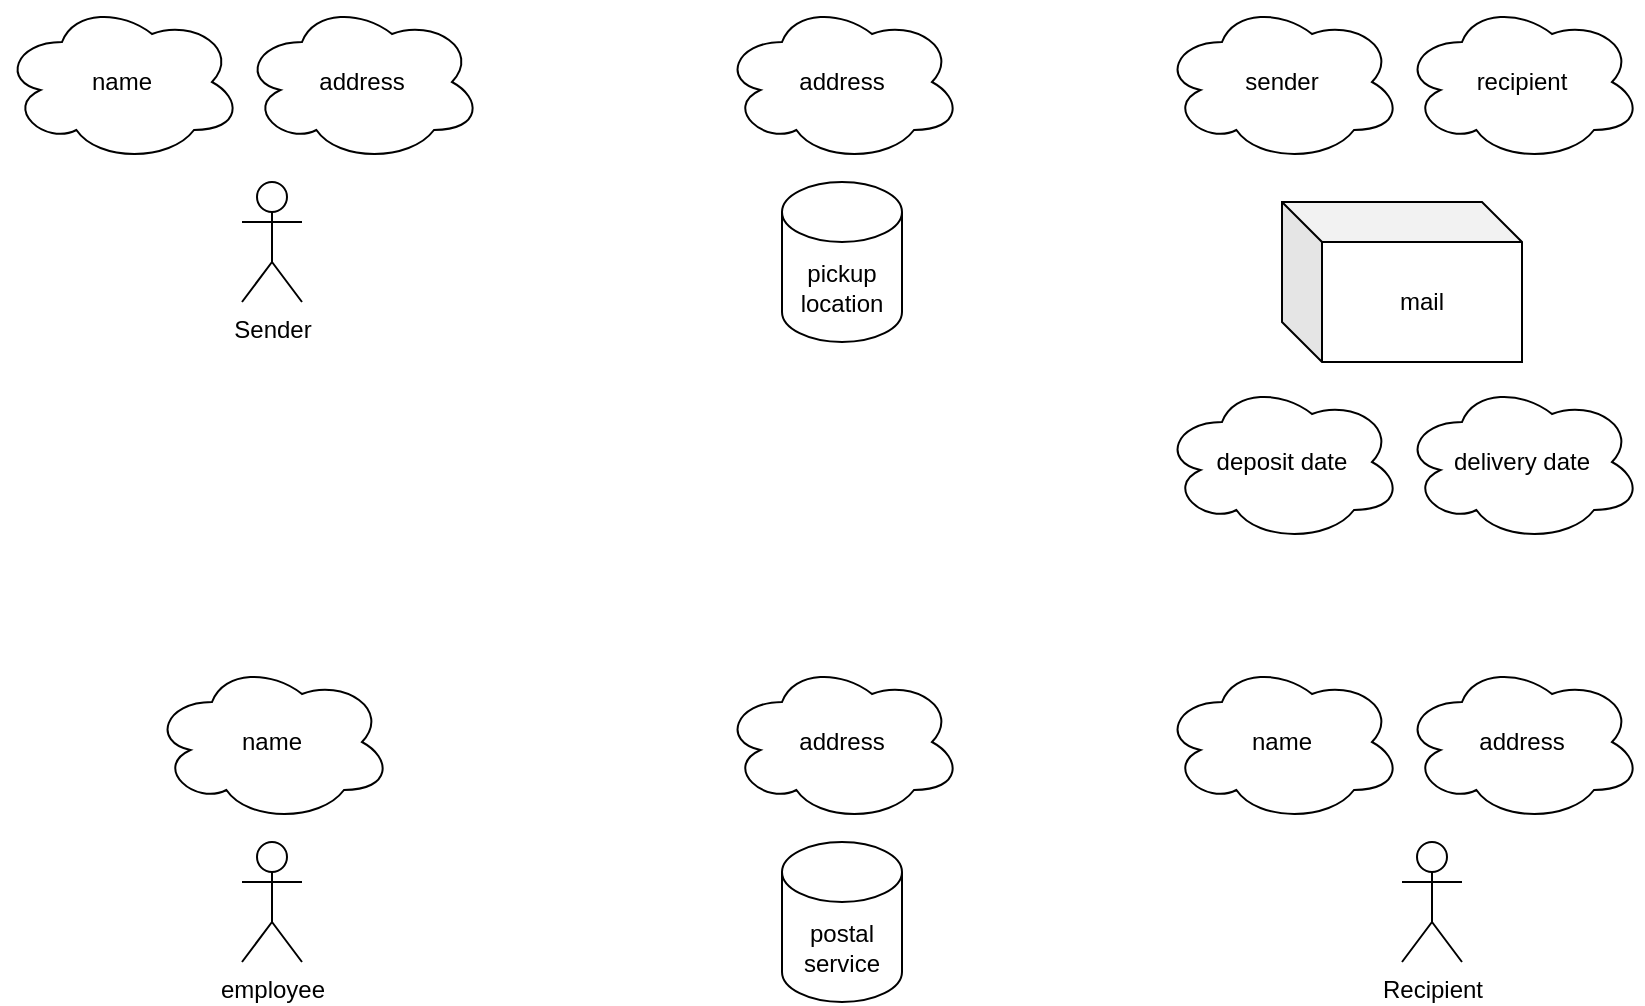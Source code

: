 <mxfile version="13.8.9-1" type="github" pages="4">
  <diagram id="LFKG02EbW1PIi07xq6A1" name="Cloud Diagram">
    <mxGraphModel dx="1140" dy="634" grid="1" gridSize="10" guides="1" tooltips="1" connect="1" arrows="1" fold="1" page="1" pageScale="1" pageWidth="827" pageHeight="1169" math="0" shadow="0">
      <root>
        <mxCell id="0" />
        <mxCell id="1" parent="0" />
        <mxCell id="Ly_T5sT3HDvbLdd6PTpU-17" value="deposit date" style="ellipse;shape=cloud;whiteSpace=wrap;html=1;" parent="1" vertex="1">
          <mxGeometry x="580" y="250" width="120" height="80" as="geometry" />
        </mxCell>
        <mxCell id="Ly_T5sT3HDvbLdd6PTpU-18" value="delivery date" style="ellipse;shape=cloud;whiteSpace=wrap;html=1;" parent="1" vertex="1">
          <mxGeometry x="700" y="250" width="120" height="80" as="geometry" />
        </mxCell>
        <mxCell id="Ly_T5sT3HDvbLdd6PTpU-1" value="Sender" style="shape=umlActor;verticalLabelPosition=bottom;verticalAlign=top;html=1;outlineConnect=0;" parent="1" vertex="1">
          <mxGeometry x="120" y="150" width="30" height="60" as="geometry" />
        </mxCell>
        <mxCell id="Ly_T5sT3HDvbLdd6PTpU-2" value="name" style="ellipse;shape=cloud;whiteSpace=wrap;html=1;" parent="1" vertex="1">
          <mxGeometry y="60" width="120" height="80" as="geometry" />
        </mxCell>
        <mxCell id="Ly_T5sT3HDvbLdd6PTpU-3" value="address" style="ellipse;shape=cloud;whiteSpace=wrap;html=1;" parent="1" vertex="1">
          <mxGeometry x="120" y="60" width="120" height="80" as="geometry" />
        </mxCell>
        <mxCell id="Ly_T5sT3HDvbLdd6PTpU-7" value="Recipient" style="shape=umlActor;verticalLabelPosition=bottom;verticalAlign=top;html=1;outlineConnect=0;" parent="1" vertex="1">
          <mxGeometry x="700" y="480" width="30" height="60" as="geometry" />
        </mxCell>
        <mxCell id="Ly_T5sT3HDvbLdd6PTpU-8" value="name" style="ellipse;shape=cloud;whiteSpace=wrap;html=1;" parent="1" vertex="1">
          <mxGeometry x="580" y="390" width="120" height="80" as="geometry" />
        </mxCell>
        <mxCell id="Ly_T5sT3HDvbLdd6PTpU-9" value="address" style="ellipse;shape=cloud;whiteSpace=wrap;html=1;" parent="1" vertex="1">
          <mxGeometry x="700" y="390" width="120" height="80" as="geometry" />
        </mxCell>
        <mxCell id="Ly_T5sT3HDvbLdd6PTpU-12" value="address" style="ellipse;shape=cloud;whiteSpace=wrap;html=1;" parent="1" vertex="1">
          <mxGeometry x="360" y="60" width="120" height="80" as="geometry" />
        </mxCell>
        <mxCell id="Ly_T5sT3HDvbLdd6PTpU-13" value="mail" style="shape=cube;whiteSpace=wrap;html=1;boundedLbl=1;backgroundOutline=1;darkOpacity=0.05;darkOpacity2=0.1;" parent="1" vertex="1">
          <mxGeometry x="640" y="160" width="120" height="80" as="geometry" />
        </mxCell>
        <mxCell id="Ly_T5sT3HDvbLdd6PTpU-14" value="pickup location" style="shape=cylinder3;whiteSpace=wrap;html=1;boundedLbl=1;backgroundOutline=1;size=15;" parent="1" vertex="1">
          <mxGeometry x="390" y="150" width="60" height="80" as="geometry" />
        </mxCell>
        <mxCell id="Ly_T5sT3HDvbLdd6PTpU-15" value="sender" style="ellipse;shape=cloud;whiteSpace=wrap;html=1;" parent="1" vertex="1">
          <mxGeometry x="580" y="60" width="120" height="80" as="geometry" />
        </mxCell>
        <mxCell id="Ly_T5sT3HDvbLdd6PTpU-16" value="recipient" style="ellipse;shape=cloud;whiteSpace=wrap;html=1;" parent="1" vertex="1">
          <mxGeometry x="700" y="60" width="120" height="80" as="geometry" />
        </mxCell>
        <mxCell id="Ly_T5sT3HDvbLdd6PTpU-19" value="employee" style="shape=umlActor;verticalLabelPosition=bottom;verticalAlign=top;html=1;outlineConnect=0;" parent="1" vertex="1">
          <mxGeometry x="120" y="480" width="30" height="60" as="geometry" />
        </mxCell>
        <mxCell id="Ly_T5sT3HDvbLdd6PTpU-20" value="name" style="ellipse;shape=cloud;whiteSpace=wrap;html=1;" parent="1" vertex="1">
          <mxGeometry x="75" y="390" width="120" height="80" as="geometry" />
        </mxCell>
        <mxCell id="Ly_T5sT3HDvbLdd6PTpU-22" value="address" style="ellipse;shape=cloud;whiteSpace=wrap;html=1;" parent="1" vertex="1">
          <mxGeometry x="360" y="390" width="120" height="80" as="geometry" />
        </mxCell>
        <mxCell id="Ly_T5sT3HDvbLdd6PTpU-23" value="postal service" style="shape=cylinder3;whiteSpace=wrap;html=1;boundedLbl=1;backgroundOutline=1;size=15;" parent="1" vertex="1">
          <mxGeometry x="390" y="480" width="60" height="80" as="geometry" />
        </mxCell>
      </root>
    </mxGraphModel>
  </diagram>
  <diagram id="4dhWUopOsUAN5zpqbFa9" name="ER Diagram">
    <mxGraphModel dx="1140" dy="634" grid="1" gridSize="10" guides="1" tooltips="1" connect="1" arrows="1" fold="1" page="1" pageScale="1" pageWidth="827" pageHeight="1169" math="0" shadow="0">
      <root>
        <mxCell id="4PPHwOAnZ3p8S3xTfAcW-0" />
        <mxCell id="4PPHwOAnZ3p8S3xTfAcW-1" parent="4PPHwOAnZ3p8S3xTfAcW-0" />
        <mxCell id="jx6i1n9BOD9VuqsUGPUM-1" style="edgeStyle=orthogonalEdgeStyle;rounded=0;orthogonalLoop=1;jettySize=auto;html=1;exitX=1;exitY=0.5;exitDx=0;exitDy=0;entryX=0;entryY=0.5;entryDx=0;entryDy=0;endArrow=ERzeroToMany;endFill=1;startArrow=ERone;startFill=0;" edge="1" parent="4PPHwOAnZ3p8S3xTfAcW-1" source="lXSWq2RHrjNMWiI0yRhY-18" target="lXSWq2RHrjNMWiI0yRhY-20">
          <mxGeometry relative="1" as="geometry" />
        </mxCell>
        <mxCell id="jx6i1n9BOD9VuqsUGPUM-4" style="edgeStyle=orthogonalEdgeStyle;rounded=0;orthogonalLoop=1;jettySize=auto;html=1;exitX=1;exitY=0.5;exitDx=0;exitDy=0;entryX=0;entryY=0.5;entryDx=0;entryDy=0;endArrow=ERzeroToMany;endFill=1;" edge="1" parent="4PPHwOAnZ3p8S3xTfAcW-1" source="jx6i1n9BOD9VuqsUGPUM-5" target="lXSWq2RHrjNMWiI0yRhY-19">
          <mxGeometry relative="1" as="geometry" />
        </mxCell>
        <mxCell id="lXSWq2RHrjNMWiI0yRhY-18" value="sender" style="rounded=1;whiteSpace=wrap;html=1;" vertex="1" parent="4PPHwOAnZ3p8S3xTfAcW-1">
          <mxGeometry x="49" y="80" width="120" height="60" as="geometry" />
        </mxCell>
        <mxCell id="lXSWq2RHrjNMWiI0yRhY-19" value="pickup location" style="rounded=1;whiteSpace=wrap;html=1;" vertex="1" parent="4PPHwOAnZ3p8S3xTfAcW-1">
          <mxGeometry x="369" y="190" width="120" height="60" as="geometry" />
        </mxCell>
        <mxCell id="lXSWq2RHrjNMWiI0yRhY-20" value="mail" style="rounded=1;whiteSpace=wrap;html=1;" vertex="1" parent="4PPHwOAnZ3p8S3xTfAcW-1">
          <mxGeometry x="369" y="80" width="120" height="60" as="geometry" />
        </mxCell>
        <mxCell id="jx6i1n9BOD9VuqsUGPUM-7" style="edgeStyle=orthogonalEdgeStyle;rounded=0;orthogonalLoop=1;jettySize=auto;html=1;exitX=0;exitY=0.5;exitDx=0;exitDy=0;entryX=1;entryY=0.5;entryDx=0;entryDy=0;endArrow=ERzeroToMany;endFill=1;startArrow=ERoneToMany;startFill=0;" edge="1" parent="4PPHwOAnZ3p8S3xTfAcW-1" source="lXSWq2RHrjNMWiI0yRhY-21" target="lXSWq2RHrjNMWiI0yRhY-19">
          <mxGeometry relative="1" as="geometry" />
        </mxCell>
        <mxCell id="jx6i1n9BOD9VuqsUGPUM-12" style="edgeStyle=orthogonalEdgeStyle;rounded=0;orthogonalLoop=1;jettySize=auto;html=1;exitX=0.5;exitY=1;exitDx=0;exitDy=0;entryX=0.5;entryY=1;entryDx=0;entryDy=0;endArrow=ERzeroToMany;endFill=1;startArrow=ERoneToMany;startFill=0;" edge="1" parent="4PPHwOAnZ3p8S3xTfAcW-1" source="lXSWq2RHrjNMWiI0yRhY-21" target="lXSWq2RHrjNMWiI0yRhY-22">
          <mxGeometry relative="1" as="geometry" />
        </mxCell>
        <mxCell id="lXSWq2RHrjNMWiI0yRhY-21" value="employee" style="rounded=1;whiteSpace=wrap;html=1;" vertex="1" parent="4PPHwOAnZ3p8S3xTfAcW-1">
          <mxGeometry x="689" y="190" width="120" height="60" as="geometry" />
        </mxCell>
        <mxCell id="lXSWq2RHrjNMWiI0yRhY-22" value="postal service" style="rounded=1;whiteSpace=wrap;html=1;" vertex="1" parent="4PPHwOAnZ3p8S3xTfAcW-1">
          <mxGeometry x="369" y="340" width="120" height="60" as="geometry" />
        </mxCell>
        <mxCell id="lXSWq2RHrjNMWiI0yRhY-23" value="recipient" style="rounded=1;whiteSpace=wrap;html=1;" vertex="1" parent="4PPHwOAnZ3p8S3xTfAcW-1">
          <mxGeometry x="569" y="490" width="120" height="60" as="geometry" />
        </mxCell>
        <mxCell id="jx6i1n9BOD9VuqsUGPUM-2" value="creates" style="shape=rhombus;perimeter=rhombusPerimeter;whiteSpace=wrap;html=1;align=center;" vertex="1" parent="4PPHwOAnZ3p8S3xTfAcW-1">
          <mxGeometry x="209" y="80" width="120" height="60" as="geometry" />
        </mxCell>
        <mxCell id="jx6i1n9BOD9VuqsUGPUM-10" style="edgeStyle=orthogonalEdgeStyle;rounded=0;orthogonalLoop=1;jettySize=auto;html=1;exitX=0.5;exitY=1;exitDx=0;exitDy=0;entryX=0;entryY=0.5;entryDx=0;entryDy=0;endArrow=ERzeroToMany;endFill=1;" edge="1" parent="4PPHwOAnZ3p8S3xTfAcW-1" source="jx6i1n9BOD9VuqsUGPUM-5" target="lXSWq2RHrjNMWiI0yRhY-22">
          <mxGeometry relative="1" as="geometry" />
        </mxCell>
        <mxCell id="jx6i1n9BOD9VuqsUGPUM-5" value="take mail to" style="shape=rhombus;perimeter=rhombusPerimeter;whiteSpace=wrap;html=1;align=center;" vertex="1" parent="4PPHwOAnZ3p8S3xTfAcW-1">
          <mxGeometry x="209" y="190" width="120" height="60" as="geometry" />
        </mxCell>
        <mxCell id="jx6i1n9BOD9VuqsUGPUM-6" style="edgeStyle=orthogonalEdgeStyle;rounded=0;orthogonalLoop=1;jettySize=auto;html=1;exitX=0.5;exitY=1;exitDx=0;exitDy=0;entryX=0;entryY=0.5;entryDx=0;entryDy=0;endArrow=none;endFill=0;startArrow=ERzeroToMany;startFill=1;" edge="1" parent="4PPHwOAnZ3p8S3xTfAcW-1" source="lXSWq2RHrjNMWiI0yRhY-18" target="jx6i1n9BOD9VuqsUGPUM-5">
          <mxGeometry relative="1" as="geometry">
            <mxPoint x="109" y="140" as="sourcePoint" />
            <mxPoint x="369" y="220" as="targetPoint" />
          </mxGeometry>
        </mxCell>
        <mxCell id="jx6i1n9BOD9VuqsUGPUM-11" style="edgeStyle=orthogonalEdgeStyle;rounded=0;orthogonalLoop=1;jettySize=auto;html=1;exitX=0.5;exitY=1;exitDx=0;exitDy=0;entryX=1;entryY=0.5;entryDx=0;entryDy=0;endArrow=ERzeroToMany;endFill=1;" edge="1" parent="4PPHwOAnZ3p8S3xTfAcW-1" source="jx6i1n9BOD9VuqsUGPUM-8" target="lXSWq2RHrjNMWiI0yRhY-22">
          <mxGeometry relative="1" as="geometry" />
        </mxCell>
        <mxCell id="jx6i1n9BOD9VuqsUGPUM-8" value="retreive mail from" style="shape=rhombus;perimeter=rhombusPerimeter;whiteSpace=wrap;html=1;align=center;" vertex="1" parent="4PPHwOAnZ3p8S3xTfAcW-1">
          <mxGeometry x="529" y="190" width="120" height="60" as="geometry" />
        </mxCell>
        <mxCell id="jx6i1n9BOD9VuqsUGPUM-14" style="edgeStyle=orthogonalEdgeStyle;rounded=0;orthogonalLoop=1;jettySize=auto;html=1;exitX=0.5;exitY=1;exitDx=0;exitDy=0;entryX=0.5;entryY=0;entryDx=0;entryDy=0;endArrow=ERoneToMany;endFill=0;" edge="1" parent="4PPHwOAnZ3p8S3xTfAcW-1" source="jx6i1n9BOD9VuqsUGPUM-13" target="lXSWq2RHrjNMWiI0yRhY-23">
          <mxGeometry relative="1" as="geometry" />
        </mxCell>
        <mxCell id="jx6i1n9BOD9VuqsUGPUM-13" value="deliver mail to" style="shape=rhombus;perimeter=rhombusPerimeter;whiteSpace=wrap;html=1;align=center;" vertex="1" parent="4PPHwOAnZ3p8S3xTfAcW-1">
          <mxGeometry x="569" y="390" width="120" height="60" as="geometry" />
        </mxCell>
        <mxCell id="ax-WJMlVUFiWjIowk-oy-2" style="edgeStyle=orthogonalEdgeStyle;rounded=0;orthogonalLoop=1;jettySize=auto;html=1;exitX=0.5;exitY=1;exitDx=0;exitDy=0;entryX=0.25;entryY=0;entryDx=0;entryDy=0;startArrow=none;startFill=0;endArrow=none;endFill=0;" edge="1" parent="4PPHwOAnZ3p8S3xTfAcW-1" source="ax-WJMlVUFiWjIowk-oy-0" target="lXSWq2RHrjNMWiI0yRhY-18">
          <mxGeometry relative="1" as="geometry">
            <Array as="points">
              <mxPoint x="59" y="60" />
              <mxPoint x="79" y="60" />
            </Array>
          </mxGeometry>
        </mxCell>
        <mxCell id="ax-WJMlVUFiWjIowk-oy-0" value="name" style="ellipse;whiteSpace=wrap;html=1;align=center;" vertex="1" parent="4PPHwOAnZ3p8S3xTfAcW-1">
          <mxGeometry x="9" y="10" width="100" height="40" as="geometry" />
        </mxCell>
        <mxCell id="ax-WJMlVUFiWjIowk-oy-3" style="edgeStyle=orthogonalEdgeStyle;rounded=0;orthogonalLoop=1;jettySize=auto;html=1;exitX=0.5;exitY=1;exitDx=0;exitDy=0;entryX=0.75;entryY=0;entryDx=0;entryDy=0;startArrow=none;startFill=0;endArrow=none;endFill=0;" edge="1" parent="4PPHwOAnZ3p8S3xTfAcW-1" source="ax-WJMlVUFiWjIowk-oy-1" target="lXSWq2RHrjNMWiI0yRhY-18">
          <mxGeometry relative="1" as="geometry">
            <Array as="points">
              <mxPoint x="159" y="60" />
              <mxPoint x="139" y="60" />
            </Array>
          </mxGeometry>
        </mxCell>
        <mxCell id="ax-WJMlVUFiWjIowk-oy-1" value="address" style="ellipse;whiteSpace=wrap;html=1;align=center;" vertex="1" parent="4PPHwOAnZ3p8S3xTfAcW-1">
          <mxGeometry x="109" y="10" width="100" height="40" as="geometry" />
        </mxCell>
        <mxCell id="RarxQRn3iqXm38gMJotf-2" style="edgeStyle=orthogonalEdgeStyle;rounded=0;orthogonalLoop=1;jettySize=auto;html=1;exitX=0.5;exitY=1;exitDx=0;exitDy=0;entryX=0.25;entryY=0;entryDx=0;entryDy=0;startArrow=none;startFill=0;endArrow=none;endFill=0;" edge="1" parent="4PPHwOAnZ3p8S3xTfAcW-1" source="RarxQRn3iqXm38gMJotf-0" target="lXSWq2RHrjNMWiI0yRhY-20">
          <mxGeometry relative="1" as="geometry">
            <Array as="points">
              <mxPoint x="329" y="60" />
              <mxPoint x="399" y="60" />
            </Array>
          </mxGeometry>
        </mxCell>
        <mxCell id="RarxQRn3iqXm38gMJotf-0" value="sender" style="ellipse;whiteSpace=wrap;html=1;align=center;" vertex="1" parent="4PPHwOAnZ3p8S3xTfAcW-1">
          <mxGeometry x="279" y="10" width="100" height="40" as="geometry" />
        </mxCell>
        <mxCell id="RarxQRn3iqXm38gMJotf-4" style="edgeStyle=orthogonalEdgeStyle;rounded=0;orthogonalLoop=1;jettySize=auto;html=1;exitX=0.5;exitY=1;exitDx=0;exitDy=0;entryX=0.5;entryY=0;entryDx=0;entryDy=0;startArrow=none;startFill=0;endArrow=none;endFill=0;" edge="1" parent="4PPHwOAnZ3p8S3xTfAcW-1" source="RarxQRn3iqXm38gMJotf-3" target="lXSWq2RHrjNMWiI0yRhY-20">
          <mxGeometry relative="1" as="geometry">
            <Array as="points">
              <mxPoint x="429" y="60" />
              <mxPoint x="429" y="60" />
            </Array>
          </mxGeometry>
        </mxCell>
        <mxCell id="RarxQRn3iqXm38gMJotf-3" value="recipient" style="ellipse;whiteSpace=wrap;html=1;align=center;" vertex="1" parent="4PPHwOAnZ3p8S3xTfAcW-1">
          <mxGeometry x="379" y="10" width="100" height="40" as="geometry" />
        </mxCell>
        <mxCell id="RarxQRn3iqXm38gMJotf-6" style="edgeStyle=orthogonalEdgeStyle;rounded=0;orthogonalLoop=1;jettySize=auto;html=1;exitX=0.5;exitY=1;exitDx=0;exitDy=0;entryX=0.75;entryY=0;entryDx=0;entryDy=0;startArrow=none;startFill=0;endArrow=none;endFill=0;" edge="1" parent="4PPHwOAnZ3p8S3xTfAcW-1" source="RarxQRn3iqXm38gMJotf-5" target="lXSWq2RHrjNMWiI0yRhY-20">
          <mxGeometry relative="1" as="geometry">
            <Array as="points">
              <mxPoint x="529" y="70" />
              <mxPoint x="459" y="70" />
            </Array>
          </mxGeometry>
        </mxCell>
        <mxCell id="RarxQRn3iqXm38gMJotf-5" value="deposit_date" style="ellipse;whiteSpace=wrap;html=1;align=center;" vertex="1" parent="4PPHwOAnZ3p8S3xTfAcW-1">
          <mxGeometry x="479" y="10" width="100" height="40" as="geometry" />
        </mxCell>
        <mxCell id="EZsmndZOTEImNswh87Lm-1" style="edgeStyle=orthogonalEdgeStyle;rounded=0;orthogonalLoop=1;jettySize=auto;html=1;exitX=0;exitY=0.5;exitDx=0;exitDy=0;entryX=1;entryY=0.5;entryDx=0;entryDy=0;startArrow=none;startFill=0;endArrow=none;endFill=0;" edge="1" parent="4PPHwOAnZ3p8S3xTfAcW-1" source="EZsmndZOTEImNswh87Lm-0" target="lXSWq2RHrjNMWiI0yRhY-20">
          <mxGeometry relative="1" as="geometry" />
        </mxCell>
        <mxCell id="EZsmndZOTEImNswh87Lm-0" value="delivery_date" style="ellipse;whiteSpace=wrap;html=1;align=center;" vertex="1" parent="4PPHwOAnZ3p8S3xTfAcW-1">
          <mxGeometry x="509" y="90" width="100" height="40" as="geometry" />
        </mxCell>
        <mxCell id="EZsmndZOTEImNswh87Lm-10" style="edgeStyle=orthogonalEdgeStyle;rounded=0;orthogonalLoop=1;jettySize=auto;html=1;exitX=0.5;exitY=1;exitDx=0;exitDy=0;startArrow=none;startFill=0;endArrow=none;endFill=0;" edge="1" parent="4PPHwOAnZ3p8S3xTfAcW-1" source="EZsmndZOTEImNswh87Lm-2">
          <mxGeometry relative="1" as="geometry">
            <mxPoint x="749" y="190" as="targetPoint" />
          </mxGeometry>
        </mxCell>
        <mxCell id="EZsmndZOTEImNswh87Lm-2" value="name" style="ellipse;whiteSpace=wrap;html=1;align=center;" vertex="1" parent="4PPHwOAnZ3p8S3xTfAcW-1">
          <mxGeometry x="699" y="130" width="100" height="40" as="geometry" />
        </mxCell>
        <mxCell id="EZsmndZOTEImNswh87Lm-6" style="edgeStyle=orthogonalEdgeStyle;rounded=0;orthogonalLoop=1;jettySize=auto;html=1;exitX=0.75;exitY=0;exitDx=0;exitDy=0;entryX=0.5;entryY=0;entryDx=0;entryDy=0;startArrow=none;startFill=0;endArrow=none;endFill=0;" edge="1" parent="4PPHwOAnZ3p8S3xTfAcW-1" source="lXSWq2RHrjNMWiI0yRhY-21" target="lXSWq2RHrjNMWiI0yRhY-21">
          <mxGeometry relative="1" as="geometry" />
        </mxCell>
        <mxCell id="8jPtmkwn0TxVlL7njU9G-7" style="edgeStyle=orthogonalEdgeStyle;rounded=0;orthogonalLoop=1;jettySize=auto;html=1;exitX=0.5;exitY=0;exitDx=0;exitDy=0;entryX=0.5;entryY=1;entryDx=0;entryDy=0;startArrow=none;startFill=0;endArrow=none;endFill=0;" edge="1" parent="4PPHwOAnZ3p8S3xTfAcW-1" source="EZsmndZOTEImNswh87Lm-8" target="lXSWq2RHrjNMWiI0yRhY-19">
          <mxGeometry relative="1" as="geometry" />
        </mxCell>
        <mxCell id="EZsmndZOTEImNswh87Lm-8" value="address" style="ellipse;whiteSpace=wrap;html=1;align=center;" vertex="1" parent="4PPHwOAnZ3p8S3xTfAcW-1">
          <mxGeometry x="379" y="270" width="100" height="40" as="geometry" />
        </mxCell>
        <mxCell id="EZsmndZOTEImNswh87Lm-13" style="edgeStyle=orthogonalEdgeStyle;rounded=0;orthogonalLoop=1;jettySize=auto;html=1;exitX=0;exitY=0.5;exitDx=0;exitDy=0;entryX=1;entryY=0.5;entryDx=0;entryDy=0;startArrow=none;startFill=0;endArrow=none;endFill=0;" edge="1" parent="4PPHwOAnZ3p8S3xTfAcW-1" source="EZsmndZOTEImNswh87Lm-12" target="lXSWq2RHrjNMWiI0yRhY-23">
          <mxGeometry relative="1" as="geometry" />
        </mxCell>
        <mxCell id="EZsmndZOTEImNswh87Lm-12" value="name" style="ellipse;whiteSpace=wrap;html=1;align=center;" vertex="1" parent="4PPHwOAnZ3p8S3xTfAcW-1">
          <mxGeometry x="719" y="500" width="100" height="40" as="geometry" />
        </mxCell>
        <mxCell id="EZsmndZOTEImNswh87Lm-15" style="edgeStyle=orthogonalEdgeStyle;rounded=0;orthogonalLoop=1;jettySize=auto;html=1;exitX=1;exitY=0.5;exitDx=0;exitDy=0;entryX=0;entryY=0.5;entryDx=0;entryDy=0;startArrow=none;startFill=0;endArrow=none;endFill=0;" edge="1" parent="4PPHwOAnZ3p8S3xTfAcW-1" source="EZsmndZOTEImNswh87Lm-14" target="lXSWq2RHrjNMWiI0yRhY-23">
          <mxGeometry relative="1" as="geometry" />
        </mxCell>
        <mxCell id="EZsmndZOTEImNswh87Lm-14" value="address" style="ellipse;whiteSpace=wrap;html=1;align=center;" vertex="1" parent="4PPHwOAnZ3p8S3xTfAcW-1">
          <mxGeometry x="439" y="500" width="100" height="40" as="geometry" />
        </mxCell>
        <mxCell id="8jPtmkwn0TxVlL7njU9G-8" style="edgeStyle=orthogonalEdgeStyle;rounded=0;orthogonalLoop=1;jettySize=auto;html=1;exitX=0.5;exitY=0;exitDx=0;exitDy=0;entryX=0.25;entryY=1;entryDx=0;entryDy=0;startArrow=none;startFill=0;endArrow=none;endFill=0;" edge="1" parent="4PPHwOAnZ3p8S3xTfAcW-1" source="8jPtmkwn0TxVlL7njU9G-6" target="lXSWq2RHrjNMWiI0yRhY-22">
          <mxGeometry relative="1" as="geometry">
            <Array as="points">
              <mxPoint x="340" y="420" />
              <mxPoint x="399" y="420" />
            </Array>
          </mxGeometry>
        </mxCell>
        <mxCell id="8jPtmkwn0TxVlL7njU9G-6" value="address" style="ellipse;whiteSpace=wrap;html=1;align=center;" vertex="1" parent="4PPHwOAnZ3p8S3xTfAcW-1">
          <mxGeometry x="290" y="430" width="100" height="40" as="geometry" />
        </mxCell>
      </root>
    </mxGraphModel>
  </diagram>
  <diagram id="WXDIJoDuYBIikNIxP6Nu" name="Class Diagram">
    <mxGraphModel dx="1140" dy="634" grid="1" gridSize="10" guides="1" tooltips="1" connect="1" arrows="1" fold="1" page="1" pageScale="1" pageWidth="827" pageHeight="1169" math="0" shadow="0">
      <root>
        <mxCell id="Ils1nCqVjdb12wOYLNA5-0" />
        <mxCell id="Ils1nCqVjdb12wOYLNA5-1" parent="Ils1nCqVjdb12wOYLNA5-0" />
        <mxCell id="4_0j8gJwBjUNY4muTOta-5" style="edgeStyle=orthogonalEdgeStyle;rounded=0;orthogonalLoop=1;jettySize=auto;html=1;exitX=0;exitY=0.75;exitDx=0;exitDy=0;entryX=1;entryY=0.5;entryDx=0;entryDy=0;startArrow=none;startFill=0;endArrow=none;endFill=0;" edge="1" parent="Ils1nCqVjdb12wOYLNA5-1" source="Ils1nCqVjdb12wOYLNA5-20" target="1qyZPeoJziSflmpkJnko-5">
          <mxGeometry relative="1" as="geometry" />
        </mxCell>
        <mxCell id="Ils1nCqVjdb12wOYLNA5-20" value="mail" style="swimlane;fontStyle=0;childLayout=stackLayout;horizontal=1;startSize=26;fillColor=none;horizontalStack=0;resizeParent=1;resizeParentMax=0;resizeLast=0;collapsible=1;marginBottom=0;" vertex="1" parent="Ils1nCqVjdb12wOYLNA5-1">
          <mxGeometry x="344" y="30" width="161" height="182" as="geometry" />
        </mxCell>
        <mxCell id="Ils1nCqVjdb12wOYLNA5-21" value="+ mail_id : int" style="text;strokeColor=#82b366;fillColor=#d5e8d4;align=left;verticalAlign=top;spacingLeft=4;spacingRight=4;overflow=hidden;rotatable=0;points=[[0,0.5],[1,0.5]];portConstraint=eastwest;" vertex="1" parent="Ils1nCqVjdb12wOYLNA5-20">
          <mxGeometry y="26" width="161" height="26" as="geometry" />
        </mxCell>
        <mxCell id="1qyZPeoJziSflmpkJnko-2" value="+ deposit_date : date" style="text;strokeColor=none;fillColor=none;align=left;verticalAlign=top;spacingLeft=4;spacingRight=4;overflow=hidden;rotatable=0;points=[[0,0.5],[1,0.5]];portConstraint=eastwest;" vertex="1" parent="Ils1nCqVjdb12wOYLNA5-20">
          <mxGeometry y="52" width="161" height="26" as="geometry" />
        </mxCell>
        <mxCell id="1qyZPeoJziSflmpkJnko-3" value="+ delivery_date : date" style="text;strokeColor=none;fillColor=none;align=left;verticalAlign=top;spacingLeft=4;spacingRight=4;overflow=hidden;rotatable=0;points=[[0,0.5],[1,0.5]];portConstraint=eastwest;" vertex="1" parent="Ils1nCqVjdb12wOYLNA5-20">
          <mxGeometry y="78" width="161" height="26" as="geometry" />
        </mxCell>
        <mxCell id="Ils1nCqVjdb12wOYLNA5-22" value="+ fk_sender_id : int" style="text;strokeColor=#d79b00;fillColor=#ffe6cc;align=left;verticalAlign=top;spacingLeft=4;spacingRight=4;overflow=hidden;rotatable=0;points=[[0,0.5],[1,0.5]];portConstraint=eastwest;" vertex="1" parent="Ils1nCqVjdb12wOYLNA5-20">
          <mxGeometry y="104" width="161" height="26" as="geometry" />
        </mxCell>
        <mxCell id="Ils1nCqVjdb12wOYLNA5-23" value="+ fk_recipient_id : int" style="text;strokeColor=#d79b00;fillColor=#ffe6cc;align=left;verticalAlign=top;spacingLeft=4;spacingRight=4;overflow=hidden;rotatable=0;points=[[0,0.5],[1,0.5]];portConstraint=eastwest;" vertex="1" parent="Ils1nCqVjdb12wOYLNA5-20">
          <mxGeometry y="130" width="161" height="26" as="geometry" />
        </mxCell>
        <mxCell id="4_0j8gJwBjUNY4muTOta-7" value="+ fk_postal_service_id : int" style="text;strokeColor=#d79b00;fillColor=#ffe6cc;align=left;verticalAlign=top;spacingLeft=4;spacingRight=4;overflow=hidden;rotatable=0;points=[[0,0.5],[1,0.5]];portConstraint=eastwest;" vertex="1" parent="Ils1nCqVjdb12wOYLNA5-20">
          <mxGeometry y="156" width="161" height="26" as="geometry" />
        </mxCell>
        <mxCell id="1qyZPeoJziSflmpkJnko-4" value="sender" style="swimlane;fontStyle=0;childLayout=stackLayout;horizontal=1;startSize=26;fillColor=none;horizontalStack=0;resizeParent=1;resizeParentMax=0;resizeLast=0;collapsible=1;marginBottom=0;" vertex="1" parent="Ils1nCqVjdb12wOYLNA5-1">
          <mxGeometry x="114" y="110" width="150" height="104" as="geometry" />
        </mxCell>
        <mxCell id="1qyZPeoJziSflmpkJnko-5" value="+ sender_id : int" style="text;strokeColor=#82b366;fillColor=#d5e8d4;align=left;verticalAlign=top;spacingLeft=4;spacingRight=4;overflow=hidden;rotatable=0;points=[[0,0.5],[1,0.5]];portConstraint=eastwest;" vertex="1" parent="1qyZPeoJziSflmpkJnko-4">
          <mxGeometry y="26" width="150" height="26" as="geometry" />
        </mxCell>
        <mxCell id="1qyZPeoJziSflmpkJnko-6" value="+ name : varchar (50)" style="text;strokeColor=none;fillColor=none;align=left;verticalAlign=top;spacingLeft=4;spacingRight=4;overflow=hidden;rotatable=0;points=[[0,0.5],[1,0.5]];portConstraint=eastwest;" vertex="1" parent="1qyZPeoJziSflmpkJnko-4">
          <mxGeometry y="52" width="150" height="26" as="geometry" />
        </mxCell>
        <mxCell id="1qyZPeoJziSflmpkJnko-7" value="+ address : varchar (100)" style="text;strokeColor=none;fillColor=none;align=left;verticalAlign=top;spacingLeft=4;spacingRight=4;overflow=hidden;rotatable=0;points=[[0,0.5],[1,0.5]];portConstraint=eastwest;" vertex="1" parent="1qyZPeoJziSflmpkJnko-4">
          <mxGeometry y="78" width="150" height="26" as="geometry" />
        </mxCell>
        <mxCell id="aAIg6boOzk42qGyQkZE3-39" value="postal_service" style="swimlane;fontStyle=0;childLayout=stackLayout;horizontal=1;startSize=26;fillColor=none;horizontalStack=0;resizeParent=1;resizeParentMax=0;resizeLast=0;collapsible=1;marginBottom=0;" vertex="1" parent="Ils1nCqVjdb12wOYLNA5-1">
          <mxGeometry x="357.5" y="310" width="140" height="130" as="geometry" />
        </mxCell>
        <mxCell id="aAIg6boOzk42qGyQkZE3-40" value="+ postal_service_id : int" style="text;strokeColor=#82b366;fillColor=#d5e8d4;align=left;verticalAlign=top;spacingLeft=4;spacingRight=4;overflow=hidden;rotatable=0;points=[[0,0.5],[1,0.5]];portConstraint=eastwest;" vertex="1" parent="aAIg6boOzk42qGyQkZE3-39">
          <mxGeometry y="26" width="140" height="26" as="geometry" />
        </mxCell>
        <mxCell id="4_0j8gJwBjUNY4muTOta-0" value="+ address" style="text;strokeColor=none;fillColor=none;align=left;verticalAlign=top;spacingLeft=4;spacingRight=4;overflow=hidden;rotatable=0;points=[[0,0.5],[1,0.5]];portConstraint=eastwest;" vertex="1" parent="aAIg6boOzk42qGyQkZE3-39">
          <mxGeometry y="52" width="140" height="26" as="geometry" />
        </mxCell>
        <mxCell id="aAIg6boOzk42qGyQkZE3-42" value="+ fk_pickup_location_id" style="text;strokeColor=#d79b00;fillColor=#ffe6cc;align=left;verticalAlign=top;spacingLeft=4;spacingRight=4;overflow=hidden;rotatable=0;points=[[0,0.5],[1,0.5]];portConstraint=eastwest;" vertex="1" parent="aAIg6boOzk42qGyQkZE3-39">
          <mxGeometry y="78" width="140" height="26" as="geometry" />
        </mxCell>
        <mxCell id="4_0j8gJwBjUNY4muTOta-2" value="+ fk_employee_id" style="text;strokeColor=#d79b00;fillColor=#ffe6cc;align=left;verticalAlign=top;spacingLeft=4;spacingRight=4;overflow=hidden;rotatable=0;points=[[0,0.5],[1,0.5]];portConstraint=eastwest;" vertex="1" parent="aAIg6boOzk42qGyQkZE3-39">
          <mxGeometry y="104" width="140" height="26" as="geometry" />
        </mxCell>
        <mxCell id="39pdf6PZJDKJwiz0pPdy-41" value="recipient" style="swimlane;fontStyle=0;childLayout=stackLayout;horizontal=1;startSize=26;fillColor=none;horizontalStack=0;resizeParent=1;resizeParentMax=0;resizeLast=0;collapsible=1;marginBottom=0;" vertex="1" parent="Ils1nCqVjdb12wOYLNA5-1">
          <mxGeometry x="554" y="134" width="150" height="104" as="geometry" />
        </mxCell>
        <mxCell id="39pdf6PZJDKJwiz0pPdy-42" value="+ recipient_id : int" style="text;strokeColor=#82b366;fillColor=#d5e8d4;align=left;verticalAlign=top;spacingLeft=4;spacingRight=4;overflow=hidden;rotatable=0;points=[[0,0.5],[1,0.5]];portConstraint=eastwest;" vertex="1" parent="39pdf6PZJDKJwiz0pPdy-41">
          <mxGeometry y="26" width="150" height="26" as="geometry" />
        </mxCell>
        <mxCell id="39pdf6PZJDKJwiz0pPdy-43" value="+ name : varchar (50)" style="text;strokeColor=none;fillColor=none;align=left;verticalAlign=top;spacingLeft=4;spacingRight=4;overflow=hidden;rotatable=0;points=[[0,0.5],[1,0.5]];portConstraint=eastwest;" vertex="1" parent="39pdf6PZJDKJwiz0pPdy-41">
          <mxGeometry y="52" width="150" height="26" as="geometry" />
        </mxCell>
        <mxCell id="39pdf6PZJDKJwiz0pPdy-44" value="+ address : varchar (100)" style="text;strokeColor=none;fillColor=none;align=left;verticalAlign=top;spacingLeft=4;spacingRight=4;overflow=hidden;rotatable=0;points=[[0,0.5],[1,0.5]];portConstraint=eastwest;" vertex="1" parent="39pdf6PZJDKJwiz0pPdy-41">
          <mxGeometry y="78" width="150" height="26" as="geometry" />
        </mxCell>
        <mxCell id="39pdf6PZJDKJwiz0pPdy-45" value="employee" style="swimlane;fontStyle=0;childLayout=stackLayout;horizontal=1;startSize=26;fillColor=none;horizontalStack=0;resizeParent=1;resizeParentMax=0;resizeLast=0;collapsible=1;marginBottom=0;" vertex="1" parent="Ils1nCqVjdb12wOYLNA5-1">
          <mxGeometry x="146.5" y="388" width="150" height="78" as="geometry" />
        </mxCell>
        <mxCell id="39pdf6PZJDKJwiz0pPdy-46" value="+ employee_id : int" style="text;strokeColor=#82b366;fillColor=#d5e8d4;align=left;verticalAlign=top;spacingLeft=4;spacingRight=4;overflow=hidden;rotatable=0;points=[[0,0.5],[1,0.5]];portConstraint=eastwest;" vertex="1" parent="39pdf6PZJDKJwiz0pPdy-45">
          <mxGeometry y="26" width="150" height="26" as="geometry" />
        </mxCell>
        <mxCell id="39pdf6PZJDKJwiz0pPdy-47" value="+ name : varchar (50)" style="text;strokeColor=none;fillColor=none;align=left;verticalAlign=top;spacingLeft=4;spacingRight=4;overflow=hidden;rotatable=0;points=[[0,0.5],[1,0.5]];portConstraint=eastwest;" vertex="1" parent="39pdf6PZJDKJwiz0pPdy-45">
          <mxGeometry y="52" width="150" height="26" as="geometry" />
        </mxCell>
        <mxCell id="39pdf6PZJDKJwiz0pPdy-50" value="pickup_location" style="swimlane;fontStyle=0;childLayout=stackLayout;horizontal=1;startSize=26;fillColor=none;horizontalStack=0;resizeParent=1;resizeParentMax=0;resizeLast=0;collapsible=1;marginBottom=0;" vertex="1" parent="Ils1nCqVjdb12wOYLNA5-1">
          <mxGeometry x="564" y="362" width="150" height="78" as="geometry" />
        </mxCell>
        <mxCell id="39pdf6PZJDKJwiz0pPdy-51" value="+ pickup_location_id : int" style="text;strokeColor=#82b366;fillColor=#d5e8d4;align=left;verticalAlign=top;spacingLeft=4;spacingRight=4;overflow=hidden;rotatable=0;points=[[0,0.5],[1,0.5]];portConstraint=eastwest;" vertex="1" parent="39pdf6PZJDKJwiz0pPdy-50">
          <mxGeometry y="26" width="150" height="26" as="geometry" />
        </mxCell>
        <mxCell id="39pdf6PZJDKJwiz0pPdy-52" value="+ address" style="text;strokeColor=none;fillColor=none;align=left;verticalAlign=top;spacingLeft=4;spacingRight=4;overflow=hidden;rotatable=0;points=[[0,0.5],[1,0.5]];portConstraint=eastwest;" vertex="1" parent="39pdf6PZJDKJwiz0pPdy-50">
          <mxGeometry y="52" width="150" height="26" as="geometry" />
        </mxCell>
        <mxCell id="4_0j8gJwBjUNY4muTOta-1" style="edgeStyle=orthogonalEdgeStyle;rounded=0;orthogonalLoop=1;jettySize=auto;html=1;exitX=1;exitY=0.5;exitDx=0;exitDy=0;entryX=0;entryY=0.5;entryDx=0;entryDy=0;startArrow=none;startFill=0;endArrow=none;endFill=0;" edge="1" parent="Ils1nCqVjdb12wOYLNA5-1" source="aAIg6boOzk42qGyQkZE3-42" target="39pdf6PZJDKJwiz0pPdy-51">
          <mxGeometry relative="1" as="geometry" />
        </mxCell>
        <mxCell id="4_0j8gJwBjUNY4muTOta-3" style="edgeStyle=orthogonalEdgeStyle;rounded=0;orthogonalLoop=1;jettySize=auto;html=1;exitX=0;exitY=0.5;exitDx=0;exitDy=0;entryX=1;entryY=0.5;entryDx=0;entryDy=0;startArrow=none;startFill=0;endArrow=none;endFill=0;" edge="1" parent="Ils1nCqVjdb12wOYLNA5-1" source="4_0j8gJwBjUNY4muTOta-2" target="39pdf6PZJDKJwiz0pPdy-45">
          <mxGeometry relative="1" as="geometry" />
        </mxCell>
        <mxCell id="4_0j8gJwBjUNY4muTOta-6" style="edgeStyle=orthogonalEdgeStyle;rounded=0;orthogonalLoop=1;jettySize=auto;html=1;exitX=1;exitY=0.5;exitDx=0;exitDy=0;startArrow=none;startFill=0;endArrow=none;endFill=0;" edge="1" parent="Ils1nCqVjdb12wOYLNA5-1" source="Ils1nCqVjdb12wOYLNA5-23">
          <mxGeometry relative="1" as="geometry">
            <mxPoint x="555" y="173" as="targetPoint" />
          </mxGeometry>
        </mxCell>
        <mxCell id="4_0j8gJwBjUNY4muTOta-8" style="edgeStyle=orthogonalEdgeStyle;rounded=0;orthogonalLoop=1;jettySize=auto;html=1;exitX=0;exitY=0.5;exitDx=0;exitDy=0;entryX=0;entryY=0.25;entryDx=0;entryDy=0;startArrow=none;startFill=0;endArrow=none;endFill=0;" edge="1" parent="Ils1nCqVjdb12wOYLNA5-1" source="4_0j8gJwBjUNY4muTOta-7" target="aAIg6boOzk42qGyQkZE3-39">
          <mxGeometry relative="1" as="geometry" />
        </mxCell>
      </root>
    </mxGraphModel>
  </diagram>
  <diagram id="MgmNpfXu-_LNP-1yNi6V" name="Normalization Diagram">
    <mxGraphModel dx="1140" dy="634" grid="1" gridSize="10" guides="1" tooltips="1" connect="1" arrows="1" fold="1" page="1" pageScale="1" pageWidth="827" pageHeight="1169" math="0" shadow="0">
      <root>
        <mxCell id="q3FvrbMDdnP5S6jpJHLS-0" />
        <mxCell id="q3FvrbMDdnP5S6jpJHLS-1" parent="q3FvrbMDdnP5S6jpJHLS-0" />
        <mxCell id="nVzEBRdJ3xFkf9_hnFGo-1" value="mail" style="swimlane;fontStyle=0;childLayout=stackLayout;horizontal=1;startSize=26;fillColor=none;horizontalStack=0;resizeParent=1;resizeParentMax=0;resizeLast=0;collapsible=1;marginBottom=0;" vertex="1" parent="q3FvrbMDdnP5S6jpJHLS-1">
          <mxGeometry x="201.5" y="30" width="161" height="182" as="geometry" />
        </mxCell>
        <mxCell id="nVzEBRdJ3xFkf9_hnFGo-2" value="+ mail_id : int" style="text;strokeColor=#82b366;fillColor=#d5e8d4;align=left;verticalAlign=top;spacingLeft=4;spacingRight=4;overflow=hidden;rotatable=0;points=[[0,0.5],[1,0.5]];portConstraint=eastwest;" vertex="1" parent="nVzEBRdJ3xFkf9_hnFGo-1">
          <mxGeometry y="26" width="161" height="26" as="geometry" />
        </mxCell>
        <mxCell id="nVzEBRdJ3xFkf9_hnFGo-3" value="+ deposit_date : date" style="text;strokeColor=none;fillColor=none;align=left;verticalAlign=top;spacingLeft=4;spacingRight=4;overflow=hidden;rotatable=0;points=[[0,0.5],[1,0.5]];portConstraint=eastwest;" vertex="1" parent="nVzEBRdJ3xFkf9_hnFGo-1">
          <mxGeometry y="52" width="161" height="26" as="geometry" />
        </mxCell>
        <mxCell id="nVzEBRdJ3xFkf9_hnFGo-4" value="+ delivery_date : date" style="text;strokeColor=none;fillColor=none;align=left;verticalAlign=top;spacingLeft=4;spacingRight=4;overflow=hidden;rotatable=0;points=[[0,0.5],[1,0.5]];portConstraint=eastwest;" vertex="1" parent="nVzEBRdJ3xFkf9_hnFGo-1">
          <mxGeometry y="78" width="161" height="26" as="geometry" />
        </mxCell>
        <mxCell id="nVzEBRdJ3xFkf9_hnFGo-5" value="+ fk_sender_id : int" style="text;strokeColor=#d79b00;fillColor=#ffe6cc;align=left;verticalAlign=top;spacingLeft=4;spacingRight=4;overflow=hidden;rotatable=0;points=[[0,0.5],[1,0.5]];portConstraint=eastwest;" vertex="1" parent="nVzEBRdJ3xFkf9_hnFGo-1">
          <mxGeometry y="104" width="161" height="26" as="geometry" />
        </mxCell>
        <mxCell id="nVzEBRdJ3xFkf9_hnFGo-6" value="+ fk_recipient_id : int" style="text;strokeColor=#d79b00;fillColor=#ffe6cc;align=left;verticalAlign=top;spacingLeft=4;spacingRight=4;overflow=hidden;rotatable=0;points=[[0,0.5],[1,0.5]];portConstraint=eastwest;" vertex="1" parent="nVzEBRdJ3xFkf9_hnFGo-1">
          <mxGeometry y="130" width="161" height="26" as="geometry" />
        </mxCell>
        <mxCell id="nVzEBRdJ3xFkf9_hnFGo-7" value="+ fk_postal_service_id : int" style="text;strokeColor=#d79b00;fillColor=#ffe6cc;align=left;verticalAlign=top;spacingLeft=4;spacingRight=4;overflow=hidden;rotatable=0;points=[[0,0.5],[1,0.5]];portConstraint=eastwest;" vertex="1" parent="nVzEBRdJ3xFkf9_hnFGo-1">
          <mxGeometry y="156" width="161" height="26" as="geometry" />
        </mxCell>
        <mxCell id="nVzEBRdJ3xFkf9_hnFGo-8" value="sender" style="swimlane;fontStyle=0;childLayout=stackLayout;horizontal=1;startSize=26;fillColor=none;horizontalStack=0;resizeParent=1;resizeParentMax=0;resizeLast=0;collapsible=1;marginBottom=0;" vertex="1" parent="q3FvrbMDdnP5S6jpJHLS-1">
          <mxGeometry x="441.5" y="10" width="150" height="104" as="geometry" />
        </mxCell>
        <mxCell id="nVzEBRdJ3xFkf9_hnFGo-9" value="+ sender_id : int" style="text;strokeColor=#82b366;fillColor=#d5e8d4;align=left;verticalAlign=top;spacingLeft=4;spacingRight=4;overflow=hidden;rotatable=0;points=[[0,0.5],[1,0.5]];portConstraint=eastwest;" vertex="1" parent="nVzEBRdJ3xFkf9_hnFGo-8">
          <mxGeometry y="26" width="150" height="26" as="geometry" />
        </mxCell>
        <mxCell id="nVzEBRdJ3xFkf9_hnFGo-10" value="+ name : varchar (50)" style="text;strokeColor=none;fillColor=none;align=left;verticalAlign=top;spacingLeft=4;spacingRight=4;overflow=hidden;rotatable=0;points=[[0,0.5],[1,0.5]];portConstraint=eastwest;" vertex="1" parent="nVzEBRdJ3xFkf9_hnFGo-8">
          <mxGeometry y="52" width="150" height="26" as="geometry" />
        </mxCell>
        <mxCell id="nVzEBRdJ3xFkf9_hnFGo-11" value="+ fk_address_id : int" style="text;strokeColor=#d79b00;fillColor=#ffe6cc;align=left;verticalAlign=top;spacingLeft=4;spacingRight=4;overflow=hidden;rotatable=0;points=[[0,0.5],[1,0.5]];portConstraint=eastwest;" vertex="1" parent="nVzEBRdJ3xFkf9_hnFGo-8">
          <mxGeometry y="78" width="150" height="26" as="geometry" />
        </mxCell>
        <mxCell id="nVzEBRdJ3xFkf9_hnFGo-12" value="postal_service" style="swimlane;fontStyle=0;childLayout=stackLayout;horizontal=1;startSize=26;fillColor=none;horizontalStack=0;resizeParent=1;resizeParentMax=0;resizeLast=0;collapsible=1;marginBottom=0;" vertex="1" parent="q3FvrbMDdnP5S6jpJHLS-1">
          <mxGeometry x="215" y="310" width="165" height="130" as="geometry" />
        </mxCell>
        <mxCell id="nVzEBRdJ3xFkf9_hnFGo-13" value="+ postal_service_id : int" style="text;strokeColor=#82b366;fillColor=#d5e8d4;align=left;verticalAlign=top;spacingLeft=4;spacingRight=4;overflow=hidden;rotatable=0;points=[[0,0.5],[1,0.5]];portConstraint=eastwest;" vertex="1" parent="nVzEBRdJ3xFkf9_hnFGo-12">
          <mxGeometry y="26" width="165" height="26" as="geometry" />
        </mxCell>
        <mxCell id="nVzEBRdJ3xFkf9_hnFGo-15" value="+ fk_pickup_location_id : int" style="text;strokeColor=#d79b00;fillColor=#ffe6cc;align=left;verticalAlign=top;spacingLeft=4;spacingRight=4;overflow=hidden;rotatable=0;points=[[0,0.5],[1,0.5]];portConstraint=eastwest;" vertex="1" parent="nVzEBRdJ3xFkf9_hnFGo-12">
          <mxGeometry y="52" width="165" height="26" as="geometry" />
        </mxCell>
        <mxCell id="nVzEBRdJ3xFkf9_hnFGo-14" value="+ fk_address_id :int" style="text;strokeColor=#d79b00;fillColor=#ffe6cc;align=left;verticalAlign=top;spacingLeft=4;spacingRight=4;overflow=hidden;rotatable=0;points=[[0,0.5],[1,0.5]];portConstraint=eastwest;" vertex="1" parent="nVzEBRdJ3xFkf9_hnFGo-12">
          <mxGeometry y="78" width="165" height="26" as="geometry" />
        </mxCell>
        <mxCell id="nVzEBRdJ3xFkf9_hnFGo-16" value="+ fk_employee_id : int" style="text;strokeColor=#d79b00;fillColor=#ffe6cc;align=left;verticalAlign=top;spacingLeft=4;spacingRight=4;overflow=hidden;rotatable=0;points=[[0,0.5],[1,0.5]];portConstraint=eastwest;" vertex="1" parent="nVzEBRdJ3xFkf9_hnFGo-12">
          <mxGeometry y="104" width="165" height="26" as="geometry" />
        </mxCell>
        <mxCell id="nVzEBRdJ3xFkf9_hnFGo-17" value="recipient" style="swimlane;fontStyle=0;childLayout=stackLayout;horizontal=1;startSize=26;fillColor=none;horizontalStack=0;resizeParent=1;resizeParentMax=0;resizeLast=0;collapsible=1;marginBottom=0;" vertex="1" parent="q3FvrbMDdnP5S6jpJHLS-1">
          <mxGeometry x="441.5" y="134" width="150" height="104" as="geometry" />
        </mxCell>
        <mxCell id="nVzEBRdJ3xFkf9_hnFGo-18" value="+ recipient_id : int" style="text;strokeColor=#82b366;fillColor=#d5e8d4;align=left;verticalAlign=top;spacingLeft=4;spacingRight=4;overflow=hidden;rotatable=0;points=[[0,0.5],[1,0.5]];portConstraint=eastwest;" vertex="1" parent="nVzEBRdJ3xFkf9_hnFGo-17">
          <mxGeometry y="26" width="150" height="26" as="geometry" />
        </mxCell>
        <mxCell id="nVzEBRdJ3xFkf9_hnFGo-19" value="+ name : varchar (50)" style="text;strokeColor=none;fillColor=none;align=left;verticalAlign=top;spacingLeft=4;spacingRight=4;overflow=hidden;rotatable=0;points=[[0,0.5],[1,0.5]];portConstraint=eastwest;" vertex="1" parent="nVzEBRdJ3xFkf9_hnFGo-17">
          <mxGeometry y="52" width="150" height="26" as="geometry" />
        </mxCell>
        <mxCell id="nVzEBRdJ3xFkf9_hnFGo-20" value="+ fk_address_id" style="text;strokeColor=#d79b00;fillColor=#ffe6cc;align=left;verticalAlign=top;spacingLeft=4;spacingRight=4;overflow=hidden;rotatable=0;points=[[0,0.5],[1,0.5]];portConstraint=eastwest;" vertex="1" parent="nVzEBRdJ3xFkf9_hnFGo-17">
          <mxGeometry y="78" width="150" height="26" as="geometry" />
        </mxCell>
        <mxCell id="nVzEBRdJ3xFkf9_hnFGo-21" value="employee" style="swimlane;fontStyle=0;childLayout=stackLayout;horizontal=1;startSize=26;fillColor=none;horizontalStack=0;resizeParent=1;resizeParentMax=0;resizeLast=0;collapsible=1;marginBottom=0;" vertex="1" parent="q3FvrbMDdnP5S6jpJHLS-1">
          <mxGeometry x="24" y="380" width="150" height="78" as="geometry" />
        </mxCell>
        <mxCell id="nVzEBRdJ3xFkf9_hnFGo-22" value="+ employee_id : int" style="text;strokeColor=#82b366;fillColor=#d5e8d4;align=left;verticalAlign=top;spacingLeft=4;spacingRight=4;overflow=hidden;rotatable=0;points=[[0,0.5],[1,0.5]];portConstraint=eastwest;" vertex="1" parent="nVzEBRdJ3xFkf9_hnFGo-21">
          <mxGeometry y="26" width="150" height="26" as="geometry" />
        </mxCell>
        <mxCell id="nVzEBRdJ3xFkf9_hnFGo-23" value="+ name : varchar (50)" style="text;strokeColor=none;fillColor=none;align=left;verticalAlign=top;spacingLeft=4;spacingRight=4;overflow=hidden;rotatable=0;points=[[0,0.5],[1,0.5]];portConstraint=eastwest;" vertex="1" parent="nVzEBRdJ3xFkf9_hnFGo-21">
          <mxGeometry y="52" width="150" height="26" as="geometry" />
        </mxCell>
        <mxCell id="nVzEBRdJ3xFkf9_hnFGo-24" value="pickup_location" style="swimlane;fontStyle=0;childLayout=stackLayout;horizontal=1;startSize=26;fillColor=none;horizontalStack=0;resizeParent=1;resizeParentMax=0;resizeLast=0;collapsible=1;marginBottom=0;" vertex="1" parent="q3FvrbMDdnP5S6jpJHLS-1">
          <mxGeometry x="441.5" y="250" width="150" height="78" as="geometry" />
        </mxCell>
        <mxCell id="nVzEBRdJ3xFkf9_hnFGo-25" value="+ pickup_location_id : int" style="text;strokeColor=#82b366;fillColor=#d5e8d4;align=left;verticalAlign=top;spacingLeft=4;spacingRight=4;overflow=hidden;rotatable=0;points=[[0,0.5],[1,0.5]];portConstraint=eastwest;" vertex="1" parent="nVzEBRdJ3xFkf9_hnFGo-24">
          <mxGeometry y="26" width="150" height="26" as="geometry" />
        </mxCell>
        <mxCell id="nVzEBRdJ3xFkf9_hnFGo-26" value="+ fk_address_id :int" style="text;strokeColor=#d79b00;fillColor=#ffe6cc;align=left;verticalAlign=top;spacingLeft=4;spacingRight=4;overflow=hidden;rotatable=0;points=[[0,0.5],[1,0.5]];portConstraint=eastwest;" vertex="1" parent="nVzEBRdJ3xFkf9_hnFGo-24">
          <mxGeometry y="52" width="150" height="26" as="geometry" />
        </mxCell>
        <mxCell id="nVzEBRdJ3xFkf9_hnFGo-27" style="edgeStyle=orthogonalEdgeStyle;rounded=0;orthogonalLoop=1;jettySize=auto;html=1;exitX=1;exitY=0.5;exitDx=0;exitDy=0;entryX=0;entryY=0.5;entryDx=0;entryDy=0;startArrow=none;startFill=0;endArrow=none;endFill=0;" edge="1" parent="q3FvrbMDdnP5S6jpJHLS-1" source="nVzEBRdJ3xFkf9_hnFGo-15" target="nVzEBRdJ3xFkf9_hnFGo-25">
          <mxGeometry relative="1" as="geometry" />
        </mxCell>
        <mxCell id="nVzEBRdJ3xFkf9_hnFGo-28" style="edgeStyle=orthogonalEdgeStyle;rounded=0;orthogonalLoop=1;jettySize=auto;html=1;exitX=0;exitY=0.5;exitDx=0;exitDy=0;entryX=1;entryY=0.5;entryDx=0;entryDy=0;startArrow=none;startFill=0;endArrow=none;endFill=0;" edge="1" parent="q3FvrbMDdnP5S6jpJHLS-1" source="nVzEBRdJ3xFkf9_hnFGo-16" target="nVzEBRdJ3xFkf9_hnFGo-21">
          <mxGeometry relative="1" as="geometry" />
        </mxCell>
        <mxCell id="nVzEBRdJ3xFkf9_hnFGo-29" style="edgeStyle=orthogonalEdgeStyle;rounded=0;orthogonalLoop=1;jettySize=auto;html=1;exitX=1;exitY=0.5;exitDx=0;exitDy=0;startArrow=none;startFill=0;endArrow=none;endFill=0;entryX=0;entryY=0.5;entryDx=0;entryDy=0;" edge="1" parent="q3FvrbMDdnP5S6jpJHLS-1" source="nVzEBRdJ3xFkf9_hnFGo-6" target="nVzEBRdJ3xFkf9_hnFGo-18">
          <mxGeometry relative="1" as="geometry">
            <mxPoint x="412.5" y="173" as="targetPoint" />
          </mxGeometry>
        </mxCell>
        <mxCell id="nVzEBRdJ3xFkf9_hnFGo-30" style="edgeStyle=orthogonalEdgeStyle;rounded=0;orthogonalLoop=1;jettySize=auto;html=1;exitX=0;exitY=0.5;exitDx=0;exitDy=0;entryX=0;entryY=0.5;entryDx=0;entryDy=0;startArrow=none;startFill=0;endArrow=none;endFill=0;" edge="1" parent="q3FvrbMDdnP5S6jpJHLS-1" source="nVzEBRdJ3xFkf9_hnFGo-7" target="nVzEBRdJ3xFkf9_hnFGo-13">
          <mxGeometry relative="1" as="geometry" />
        </mxCell>
        <mxCell id="nVzEBRdJ3xFkf9_hnFGo-31" value="address" style="swimlane;fontStyle=0;childLayout=stackLayout;horizontal=1;startSize=26;fillColor=none;horizontalStack=0;resizeParent=1;resizeParentMax=0;resizeLast=0;collapsible=1;marginBottom=0;" vertex="1" parent="q3FvrbMDdnP5S6jpJHLS-1">
          <mxGeometry x="654" y="134" width="150" height="182" as="geometry" />
        </mxCell>
        <mxCell id="nVzEBRdJ3xFkf9_hnFGo-32" value="+ address_id : int" style="text;strokeColor=#82b366;fillColor=#d5e8d4;align=left;verticalAlign=top;spacingLeft=4;spacingRight=4;overflow=hidden;rotatable=0;points=[[0,0.5],[1,0.5]];portConstraint=eastwest;" vertex="1" parent="nVzEBRdJ3xFkf9_hnFGo-31">
          <mxGeometry y="26" width="150" height="26" as="geometry" />
        </mxCell>
        <mxCell id="nVzEBRdJ3xFkf9_hnFGo-34" value="+ Country : varchar(50)" style="text;strokeColor=none;fillColor=none;align=left;verticalAlign=top;spacingLeft=4;spacingRight=4;overflow=hidden;rotatable=0;points=[[0,0.5],[1,0.5]];portConstraint=eastwest;" vertex="1" parent="nVzEBRdJ3xFkf9_hnFGo-31">
          <mxGeometry y="52" width="150" height="26" as="geometry" />
        </mxCell>
        <mxCell id="nVzEBRdJ3xFkf9_hnFGo-46" value="+ city : varchar(50)" style="text;strokeColor=none;fillColor=none;align=left;verticalAlign=top;spacingLeft=4;spacingRight=4;overflow=hidden;rotatable=0;points=[[0,0.5],[1,0.5]];portConstraint=eastwest;" vertex="1" parent="nVzEBRdJ3xFkf9_hnFGo-31">
          <mxGeometry y="78" width="150" height="26" as="geometry" />
        </mxCell>
        <mxCell id="nVzEBRdJ3xFkf9_hnFGo-45" value="+ street : varchar(50)" style="text;strokeColor=none;fillColor=none;align=left;verticalAlign=top;spacingLeft=4;spacingRight=4;overflow=hidden;rotatable=0;points=[[0,0.5],[1,0.5]];portConstraint=eastwest;" vertex="1" parent="nVzEBRdJ3xFkf9_hnFGo-31">
          <mxGeometry y="104" width="150" height="26" as="geometry" />
        </mxCell>
        <mxCell id="nVzEBRdJ3xFkf9_hnFGo-47" value="+ number : varchar(10)" style="text;strokeColor=none;fillColor=none;align=left;verticalAlign=top;spacingLeft=4;spacingRight=4;overflow=hidden;rotatable=0;points=[[0,0.5],[1,0.5]];portConstraint=eastwest;" vertex="1" parent="nVzEBRdJ3xFkf9_hnFGo-31">
          <mxGeometry y="130" width="150" height="26" as="geometry" />
        </mxCell>
        <mxCell id="nVzEBRdJ3xFkf9_hnFGo-48" value="+ top : varchar(10)" style="text;strokeColor=none;fillColor=none;align=left;verticalAlign=top;spacingLeft=4;spacingRight=4;overflow=hidden;rotatable=0;points=[[0,0.5],[1,0.5]];portConstraint=eastwest;" vertex="1" parent="nVzEBRdJ3xFkf9_hnFGo-31">
          <mxGeometry y="156" width="150" height="26" as="geometry" />
        </mxCell>
        <mxCell id="nVzEBRdJ3xFkf9_hnFGo-35" style="edgeStyle=orthogonalEdgeStyle;rounded=0;orthogonalLoop=1;jettySize=auto;html=1;exitX=1;exitY=0.5;exitDx=0;exitDy=0;entryX=0;entryY=0.5;entryDx=0;entryDy=0;startArrow=none;startFill=0;endArrow=none;endFill=0;" edge="1" parent="q3FvrbMDdnP5S6jpJHLS-1" source="nVzEBRdJ3xFkf9_hnFGo-5" target="nVzEBRdJ3xFkf9_hnFGo-9">
          <mxGeometry relative="1" as="geometry" />
        </mxCell>
        <mxCell id="nVzEBRdJ3xFkf9_hnFGo-40" style="edgeStyle=orthogonalEdgeStyle;rounded=0;orthogonalLoop=1;jettySize=auto;html=1;exitX=1;exitY=0.5;exitDx=0;exitDy=0;entryX=0;entryY=0.5;entryDx=0;entryDy=0;startArrow=none;startFill=0;endArrow=none;endFill=0;" edge="1" parent="q3FvrbMDdnP5S6jpJHLS-1" source="nVzEBRdJ3xFkf9_hnFGo-11" target="nVzEBRdJ3xFkf9_hnFGo-32">
          <mxGeometry relative="1" as="geometry" />
        </mxCell>
        <mxCell id="nVzEBRdJ3xFkf9_hnFGo-41" style="edgeStyle=orthogonalEdgeStyle;rounded=0;orthogonalLoop=1;jettySize=auto;html=1;exitX=1;exitY=0.5;exitDx=0;exitDy=0;startArrow=none;startFill=0;endArrow=none;endFill=0;entryX=0;entryY=0.5;entryDx=0;entryDy=0;" edge="1" parent="q3FvrbMDdnP5S6jpJHLS-1" source="nVzEBRdJ3xFkf9_hnFGo-20" target="nVzEBRdJ3xFkf9_hnFGo-32">
          <mxGeometry relative="1" as="geometry">
            <mxPoint x="620" y="200" as="targetPoint" />
          </mxGeometry>
        </mxCell>
        <mxCell id="nVzEBRdJ3xFkf9_hnFGo-42" style="edgeStyle=orthogonalEdgeStyle;rounded=0;orthogonalLoop=1;jettySize=auto;html=1;exitX=1;exitY=0.5;exitDx=0;exitDy=0;entryX=0;entryY=0.5;entryDx=0;entryDy=0;startArrow=none;startFill=0;endArrow=none;endFill=0;" edge="1" parent="q3FvrbMDdnP5S6jpJHLS-1" source="nVzEBRdJ3xFkf9_hnFGo-26" target="nVzEBRdJ3xFkf9_hnFGo-32">
          <mxGeometry relative="1" as="geometry" />
        </mxCell>
        <mxCell id="nVzEBRdJ3xFkf9_hnFGo-43" style="edgeStyle=orthogonalEdgeStyle;rounded=0;orthogonalLoop=1;jettySize=auto;html=1;exitX=1;exitY=0.5;exitDx=0;exitDy=0;startArrow=none;startFill=0;endArrow=none;endFill=0;entryX=0;entryY=0.5;entryDx=0;entryDy=0;" edge="1" parent="q3FvrbMDdnP5S6jpJHLS-1" source="nVzEBRdJ3xFkf9_hnFGo-14" target="nVzEBRdJ3xFkf9_hnFGo-32">
          <mxGeometry relative="1" as="geometry">
            <mxPoint x="670" y="290" as="targetPoint" />
            <Array as="points">
              <mxPoint x="630" y="401" />
              <mxPoint x="630" y="173" />
            </Array>
          </mxGeometry>
        </mxCell>
      </root>
    </mxGraphModel>
  </diagram>
</mxfile>
